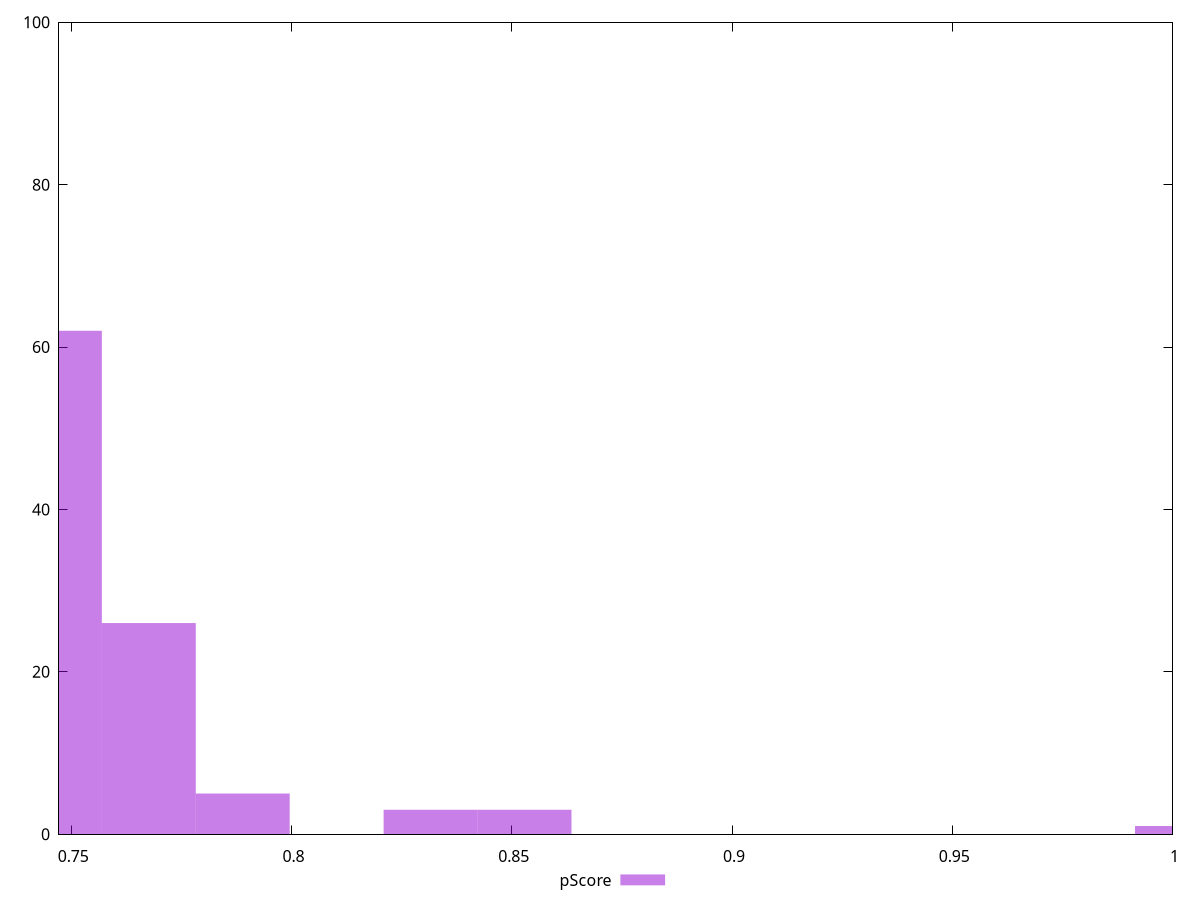 reset

$pScore <<EOF
1.0021515627421402 1
0.746283078637764 62
0.8315725733392227 3
0.7676054523131287 26
0.8528949470145875 3
0.7889278259884934 5
EOF

set key outside below
set boxwidth 0.021322373675364686
set xrange [0.7472166666666666:1]
set yrange [0:100]
set trange [0:100]
set style fill transparent solid 0.5 noborder
set terminal svg size 640, 490 enhanced background rgb 'white'
set output "report_00009_2021-02-08T22-37-41.559Z/uses-rel-preconnect/samples/pages+cached/pScore/histogram.svg"

plot $pScore title "pScore" with boxes

reset
